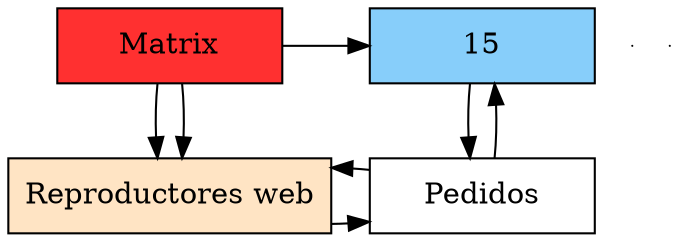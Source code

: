 digraph Sparce_Matrix {
node [shape=box]
MT[label="Matrix",width=1.5,style=filled,fillcolor=firebrick1,group=1];
e0[ shape = point, width = 0 ];
e1[ shape = point, width = 0 ];
V0[label="Reproductores web"width = 1.5 style = filled, fillcolor = bisque1, group = 1];
MT->V0
H0[label="15"width = 1.5 style = filled, fillcolor = lightskyblue, group =2];
MT->V0
MT->H0
{rank=same; MT;H0;}
"0xc0004203f0"[label="Pedidos" width=1.5,group=2];
V0->"0xc0004203f0"
"0xc0004203f0"->V0
{rank=same V0;"0xc0004203f0";}
H0->"0xc0004203f0"
"0xc0004203f0"->H0

}